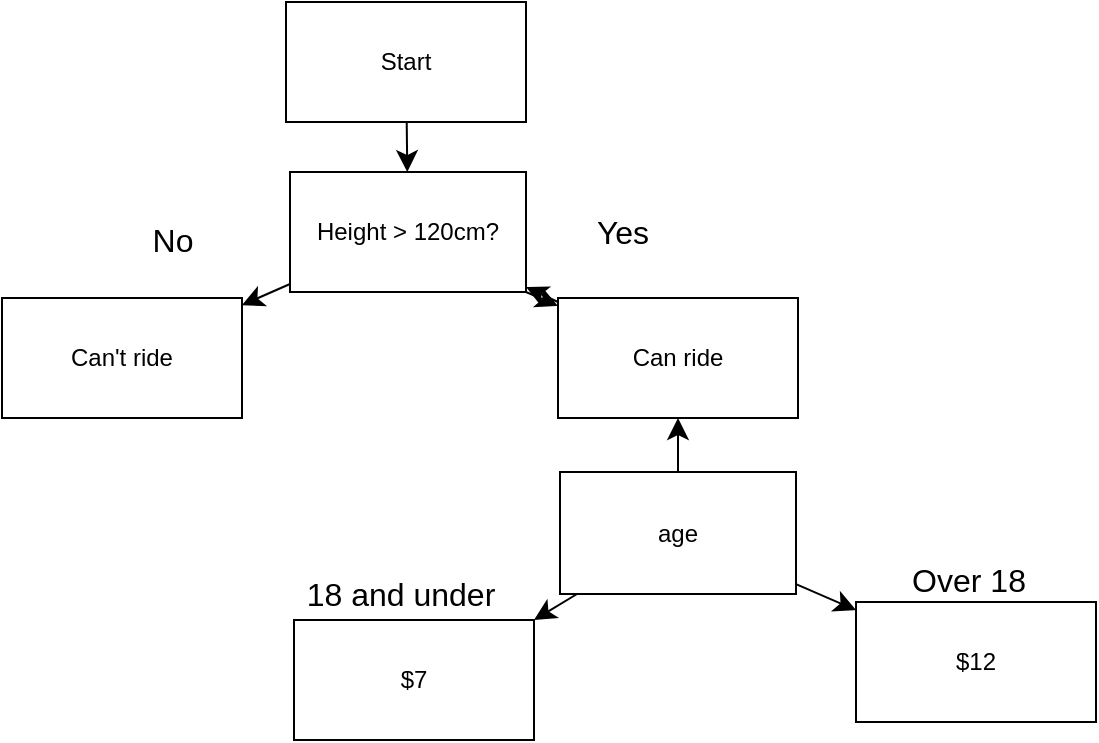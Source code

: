 <mxfile version="24.8.4" pages="2">
  <diagram name="Page-1" id="rYBfnsot-jBouOp0oWOX">
    <mxGraphModel dx="1308" dy="513" grid="0" gridSize="10" guides="1" tooltips="1" connect="1" arrows="1" fold="1" page="0" pageScale="1" pageWidth="850" pageHeight="1100" math="0" shadow="0">
      <root>
        <mxCell id="0" />
        <mxCell id="1" parent="0" />
        <mxCell id="24srNllwxqy0EDmJNm3B-5" value="" style="edgeStyle=none;curved=1;rounded=0;orthogonalLoop=1;jettySize=auto;html=1;fontSize=12;startSize=8;endSize=8;" edge="1" parent="1" source="24srNllwxqy0EDmJNm3B-1" target="24srNllwxqy0EDmJNm3B-4">
          <mxGeometry relative="1" as="geometry" />
        </mxCell>
        <mxCell id="24srNllwxqy0EDmJNm3B-1" value="Start" style="whiteSpace=wrap;html=1;" vertex="1" parent="1">
          <mxGeometry x="139" y="67" width="120" height="60" as="geometry" />
        </mxCell>
        <mxCell id="24srNllwxqy0EDmJNm3B-2" value="Can&#39;t ride" style="whiteSpace=wrap;html=1;" vertex="1" parent="1">
          <mxGeometry x="-3" y="215" width="120" height="60" as="geometry" />
        </mxCell>
        <mxCell id="24srNllwxqy0EDmJNm3B-15" value="" style="edgeStyle=none;curved=1;rounded=0;orthogonalLoop=1;jettySize=auto;html=1;fontSize=12;startSize=8;endSize=8;" edge="1" parent="1" source="24srNllwxqy0EDmJNm3B-3" target="24srNllwxqy0EDmJNm3B-4">
          <mxGeometry relative="1" as="geometry" />
        </mxCell>
        <mxCell id="24srNllwxqy0EDmJNm3B-3" value="Can ride" style="whiteSpace=wrap;html=1;" vertex="1" parent="1">
          <mxGeometry x="275" y="215" width="120" height="60" as="geometry" />
        </mxCell>
        <mxCell id="24srNllwxqy0EDmJNm3B-7" value="" style="edgeStyle=none;curved=1;rounded=0;orthogonalLoop=1;jettySize=auto;html=1;fontSize=12;startSize=8;endSize=8;" edge="1" parent="1" source="24srNllwxqy0EDmJNm3B-4" target="24srNllwxqy0EDmJNm3B-2">
          <mxGeometry relative="1" as="geometry" />
        </mxCell>
        <mxCell id="24srNllwxqy0EDmJNm3B-4" value="Height &amp;gt; 120cm?" style="whiteSpace=wrap;html=1;" vertex="1" parent="1">
          <mxGeometry x="141" y="152" width="118" height="60" as="geometry" />
        </mxCell>
        <mxCell id="24srNllwxqy0EDmJNm3B-10" value="No" style="text;html=1;align=center;verticalAlign=middle;resizable=0;points=[];autosize=1;strokeColor=none;fillColor=none;fontSize=16;" vertex="1" parent="1">
          <mxGeometry x="62.5" y="170.5" width="38" height="31" as="geometry" />
        </mxCell>
        <mxCell id="24srNllwxqy0EDmJNm3B-11" value="Yes" style="text;html=1;align=center;verticalAlign=middle;resizable=0;points=[];autosize=1;strokeColor=none;fillColor=none;fontSize=16;" vertex="1" parent="1">
          <mxGeometry x="285" y="166.5" width="44" height="31" as="geometry" />
        </mxCell>
        <mxCell id="24srNllwxqy0EDmJNm3B-14" value="" style="edgeStyle=none;orthogonalLoop=1;jettySize=auto;html=1;rounded=0;fontSize=12;startSize=8;endSize=8;curved=1;exitX=1;exitY=1;exitDx=0;exitDy=0;" edge="1" parent="1" source="24srNllwxqy0EDmJNm3B-4" target="24srNllwxqy0EDmJNm3B-3">
          <mxGeometry width="120" relative="1" as="geometry">
            <mxPoint x="252" y="200" as="sourcePoint" />
            <mxPoint x="311" y="200" as="targetPoint" />
            <Array as="points" />
          </mxGeometry>
        </mxCell>
        <mxCell id="24srNllwxqy0EDmJNm3B-16" value="$7" style="whiteSpace=wrap;html=1;" vertex="1" parent="1">
          <mxGeometry x="143" y="376" width="120" height="60" as="geometry" />
        </mxCell>
        <mxCell id="24srNllwxqy0EDmJNm3B-17" value="$12" style="whiteSpace=wrap;html=1;" vertex="1" parent="1">
          <mxGeometry x="424" y="367" width="120" height="60" as="geometry" />
        </mxCell>
        <mxCell id="24srNllwxqy0EDmJNm3B-19" value="" style="edgeStyle=none;curved=1;rounded=0;orthogonalLoop=1;jettySize=auto;html=1;fontSize=12;startSize=8;endSize=8;entryX=0.5;entryY=1;entryDx=0;entryDy=0;" edge="1" parent="1" source="24srNllwxqy0EDmJNm3B-18" target="24srNllwxqy0EDmJNm3B-3">
          <mxGeometry relative="1" as="geometry" />
        </mxCell>
        <mxCell id="24srNllwxqy0EDmJNm3B-20" style="edgeStyle=none;curved=1;rounded=0;orthogonalLoop=1;jettySize=auto;html=1;entryX=1;entryY=0;entryDx=0;entryDy=0;fontSize=12;startSize=8;endSize=8;" edge="1" parent="1" source="24srNllwxqy0EDmJNm3B-18" target="24srNllwxqy0EDmJNm3B-16">
          <mxGeometry relative="1" as="geometry" />
        </mxCell>
        <mxCell id="24srNllwxqy0EDmJNm3B-21" style="edgeStyle=none;curved=1;rounded=0;orthogonalLoop=1;jettySize=auto;html=1;fontSize=12;startSize=8;endSize=8;" edge="1" parent="1" source="24srNllwxqy0EDmJNm3B-18" target="24srNllwxqy0EDmJNm3B-17">
          <mxGeometry relative="1" as="geometry" />
        </mxCell>
        <mxCell id="24srNllwxqy0EDmJNm3B-18" value="age" style="whiteSpace=wrap;html=1;" vertex="1" parent="1">
          <mxGeometry x="276" y="302" width="118" height="61" as="geometry" />
        </mxCell>
        <mxCell id="24srNllwxqy0EDmJNm3B-22" value="18 and under" style="text;html=1;align=center;verticalAlign=middle;resizable=0;points=[];autosize=1;strokeColor=none;fillColor=none;fontSize=16;" vertex="1" parent="1">
          <mxGeometry x="139.5" y="347.5" width="112" height="31" as="geometry" />
        </mxCell>
        <mxCell id="24srNllwxqy0EDmJNm3B-23" value="Over 18" style="text;html=1;align=center;verticalAlign=middle;resizable=0;points=[];autosize=1;strokeColor=none;fillColor=none;fontSize=16;" vertex="1" parent="1">
          <mxGeometry x="442" y="340" width="75" height="31" as="geometry" />
        </mxCell>
      </root>
    </mxGraphModel>
  </diagram>
  <diagram id="6y-WuwEWJvU8TF-XG3B9" name="Page-2">
    <mxGraphModel dx="908" dy="290" grid="0" gridSize="10" guides="1" tooltips="1" connect="1" arrows="1" fold="1" page="0" pageScale="1" pageWidth="850" pageHeight="1100" math="0" shadow="0">
      <root>
        <mxCell id="0" />
        <mxCell id="1" parent="0" />
      </root>
    </mxGraphModel>
  </diagram>
</mxfile>
